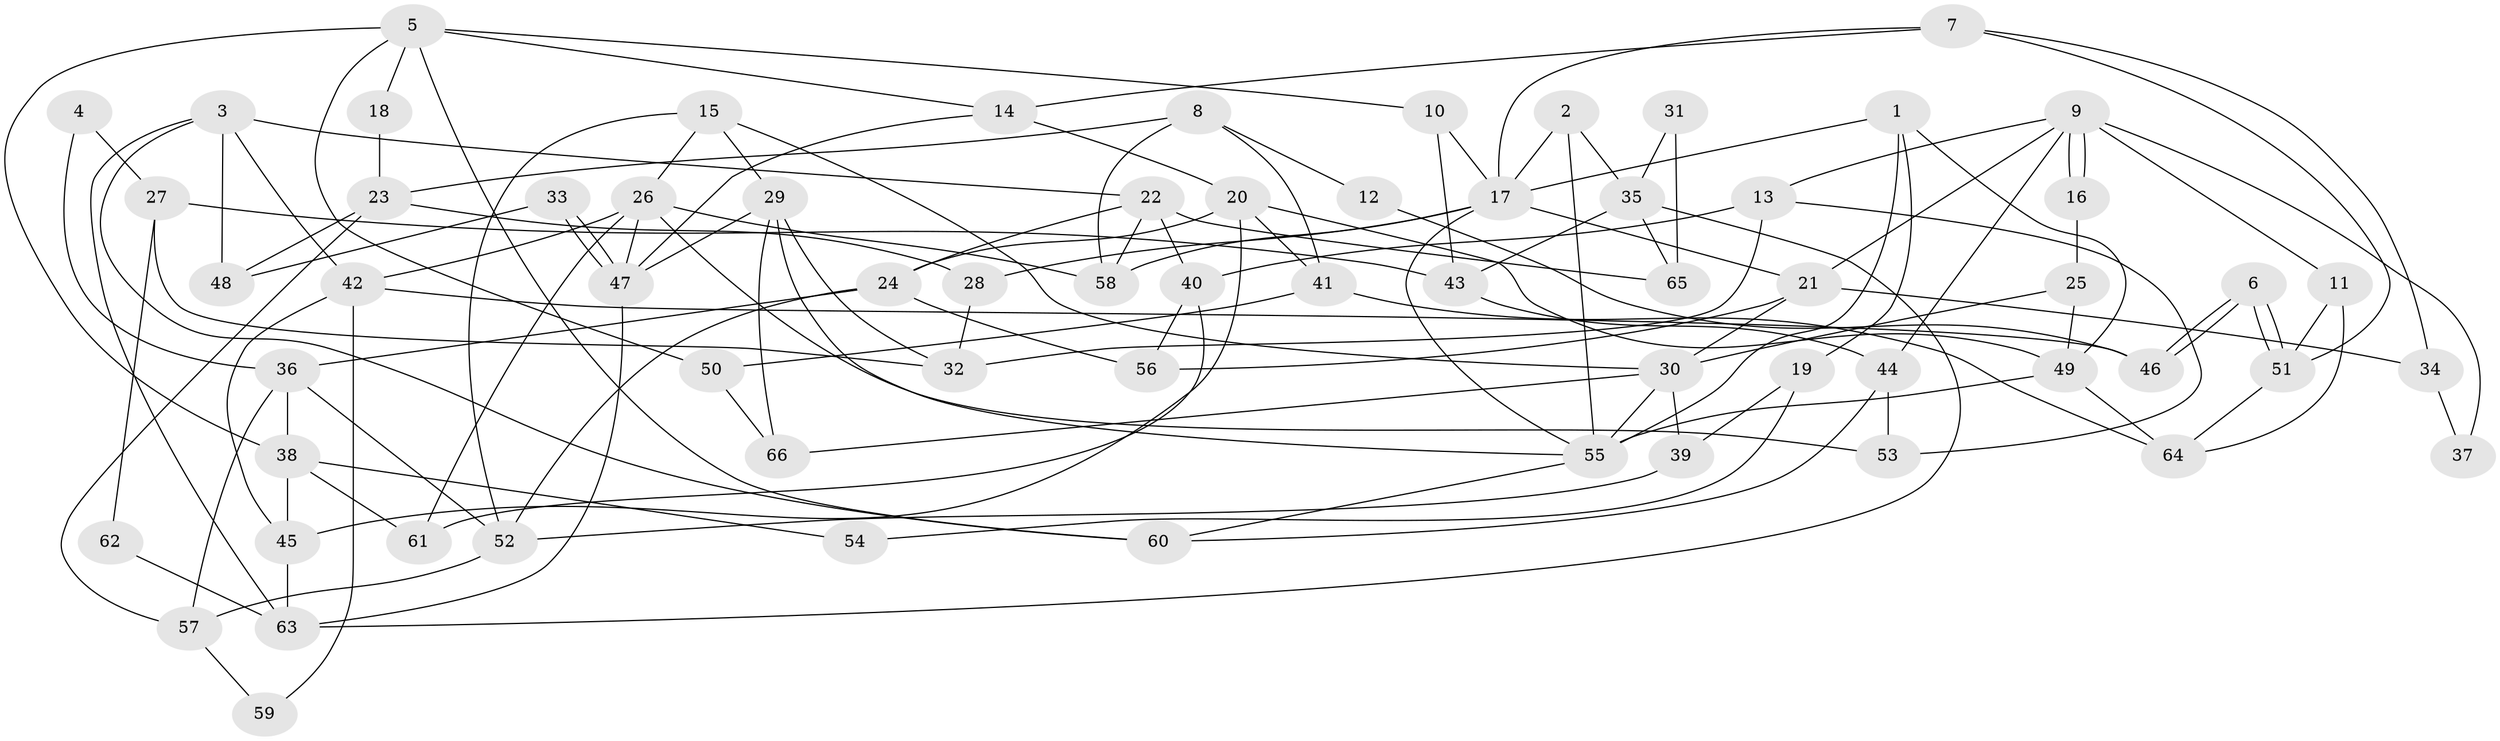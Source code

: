 // coarse degree distribution, {4: 0.17391304347826086, 5: 0.15217391304347827, 2: 0.15217391304347827, 7: 0.15217391304347827, 3: 0.1956521739130435, 6: 0.13043478260869565, 11: 0.021739130434782608, 8: 0.021739130434782608}
// Generated by graph-tools (version 1.1) at 2025/52/02/27/25 19:52:03]
// undirected, 66 vertices, 132 edges
graph export_dot {
graph [start="1"]
  node [color=gray90,style=filled];
  1;
  2;
  3;
  4;
  5;
  6;
  7;
  8;
  9;
  10;
  11;
  12;
  13;
  14;
  15;
  16;
  17;
  18;
  19;
  20;
  21;
  22;
  23;
  24;
  25;
  26;
  27;
  28;
  29;
  30;
  31;
  32;
  33;
  34;
  35;
  36;
  37;
  38;
  39;
  40;
  41;
  42;
  43;
  44;
  45;
  46;
  47;
  48;
  49;
  50;
  51;
  52;
  53;
  54;
  55;
  56;
  57;
  58;
  59;
  60;
  61;
  62;
  63;
  64;
  65;
  66;
  1 -- 55;
  1 -- 49;
  1 -- 17;
  1 -- 19;
  2 -- 55;
  2 -- 17;
  2 -- 35;
  3 -- 60;
  3 -- 22;
  3 -- 42;
  3 -- 48;
  3 -- 63;
  4 -- 36;
  4 -- 27;
  5 -- 50;
  5 -- 14;
  5 -- 10;
  5 -- 18;
  5 -- 38;
  5 -- 60;
  6 -- 46;
  6 -- 46;
  6 -- 51;
  6 -- 51;
  7 -- 14;
  7 -- 17;
  7 -- 34;
  7 -- 51;
  8 -- 41;
  8 -- 58;
  8 -- 12;
  8 -- 23;
  9 -- 44;
  9 -- 16;
  9 -- 16;
  9 -- 11;
  9 -- 13;
  9 -- 21;
  9 -- 37;
  10 -- 17;
  10 -- 43;
  11 -- 51;
  11 -- 64;
  12 -- 46;
  13 -- 53;
  13 -- 32;
  13 -- 40;
  14 -- 47;
  14 -- 20;
  15 -- 26;
  15 -- 52;
  15 -- 29;
  15 -- 30;
  16 -- 25;
  17 -- 21;
  17 -- 28;
  17 -- 55;
  17 -- 58;
  18 -- 23;
  19 -- 39;
  19 -- 54;
  20 -- 24;
  20 -- 49;
  20 -- 41;
  20 -- 45;
  21 -- 30;
  21 -- 34;
  21 -- 56;
  22 -- 40;
  22 -- 58;
  22 -- 24;
  22 -- 65;
  23 -- 28;
  23 -- 48;
  23 -- 57;
  24 -- 36;
  24 -- 52;
  24 -- 56;
  25 -- 49;
  25 -- 30;
  26 -- 61;
  26 -- 47;
  26 -- 42;
  26 -- 53;
  26 -- 58;
  27 -- 32;
  27 -- 43;
  27 -- 62;
  28 -- 32;
  29 -- 47;
  29 -- 32;
  29 -- 55;
  29 -- 66;
  30 -- 55;
  30 -- 39;
  30 -- 66;
  31 -- 65;
  31 -- 35;
  33 -- 48;
  33 -- 47;
  33 -- 47;
  34 -- 37;
  35 -- 63;
  35 -- 43;
  35 -- 65;
  36 -- 38;
  36 -- 57;
  36 -- 52;
  38 -- 45;
  38 -- 54;
  38 -- 61;
  39 -- 52;
  40 -- 56;
  40 -- 61;
  41 -- 64;
  41 -- 50;
  42 -- 45;
  42 -- 46;
  42 -- 59;
  43 -- 44;
  44 -- 60;
  44 -- 53;
  45 -- 63;
  47 -- 63;
  49 -- 64;
  49 -- 55;
  50 -- 66;
  51 -- 64;
  52 -- 57;
  55 -- 60;
  57 -- 59;
  62 -- 63;
}
